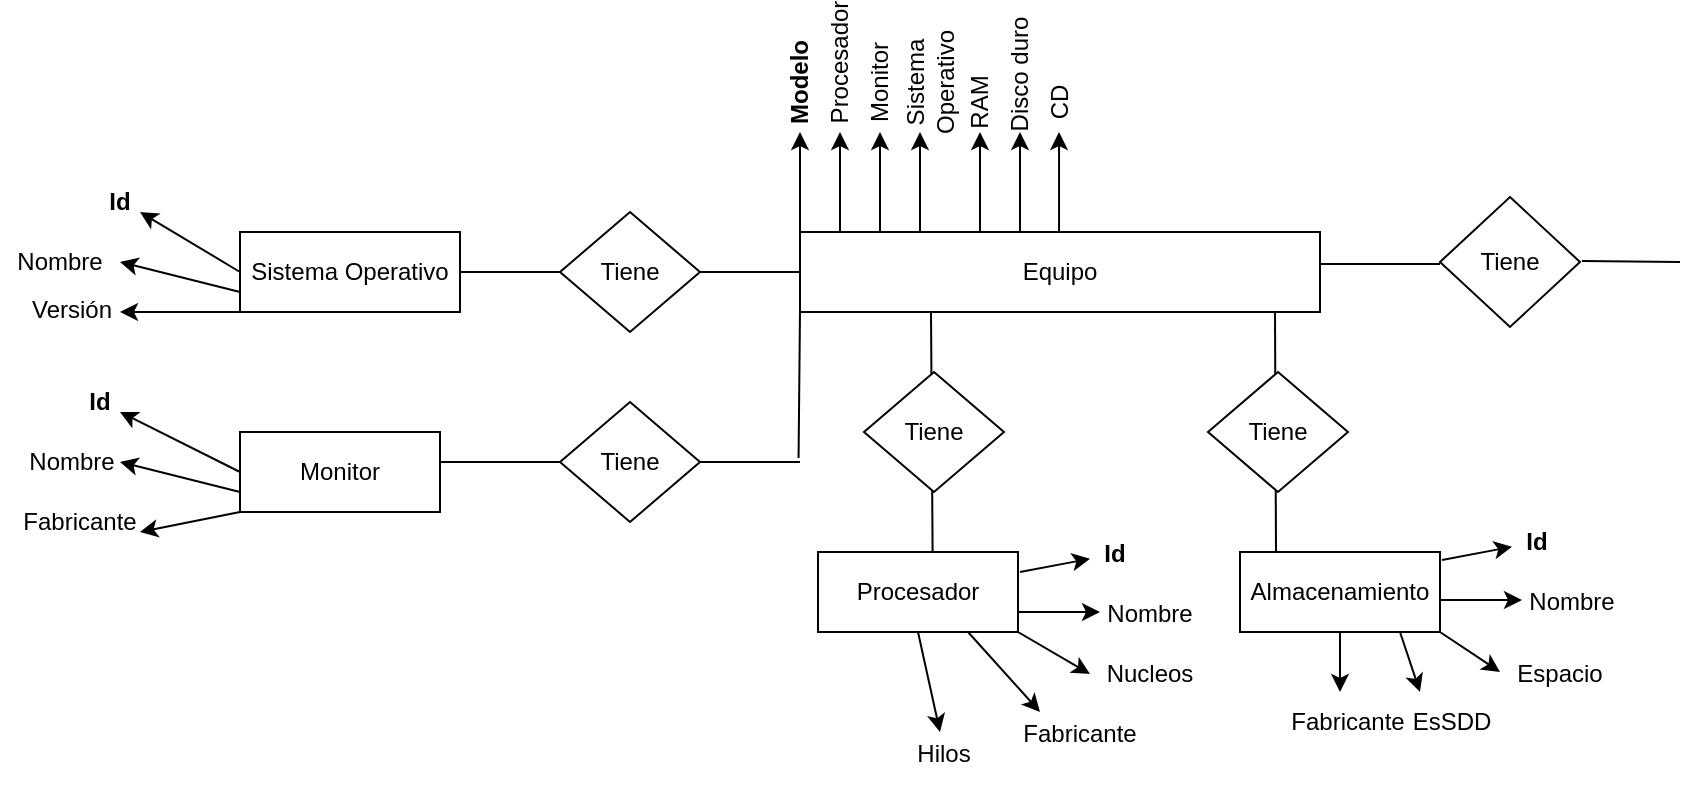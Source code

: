 <mxfile version="21.6.9" type="github">
  <diagram name="Página-1" id="P2A4Sfra9en7qMQ8whSB">
    <mxGraphModel dx="1657" dy="458" grid="1" gridSize="10" guides="1" tooltips="1" connect="1" arrows="1" fold="1" page="1" pageScale="1" pageWidth="827" pageHeight="1169" math="0" shadow="0">
      <root>
        <mxCell id="0" />
        <mxCell id="1" parent="0" />
        <mxCell id="1OxhSHy_IJ5MPEiyYSiC-64" value="" style="endArrow=none;html=1;rounded=0;entryX=0;entryY=1;entryDx=0;entryDy=0;exitX=0.573;exitY=-0.01;exitDx=0;exitDy=0;exitPerimeter=0;" edge="1" parent="1" source="1OxhSHy_IJ5MPEiyYSiC-10">
          <mxGeometry relative="1" as="geometry">
            <mxPoint x="204.5" y="263" as="sourcePoint" />
            <mxPoint x="205.5" y="190" as="targetPoint" />
          </mxGeometry>
        </mxCell>
        <mxCell id="1OxhSHy_IJ5MPEiyYSiC-21" value="Tiene" style="rhombus;whiteSpace=wrap;html=1;" vertex="1" parent="1">
          <mxGeometry x="172" y="220" width="70" height="60" as="geometry" />
        </mxCell>
        <mxCell id="1OxhSHy_IJ5MPEiyYSiC-46" value="" style="line;strokeWidth=1;rotatable=0;dashed=0;labelPosition=right;align=left;verticalAlign=middle;spacingTop=0;spacingLeft=6;points=[];portConstraint=eastwest;" vertex="1" parent="1">
          <mxGeometry x="-40" y="260" width="180" height="10" as="geometry" />
        </mxCell>
        <mxCell id="1OxhSHy_IJ5MPEiyYSiC-36" value="" style="line;strokeWidth=1;rotatable=0;dashed=0;labelPosition=right;align=left;verticalAlign=middle;spacingTop=0;spacingLeft=6;points=[];portConstraint=eastwest;" vertex="1" parent="1">
          <mxGeometry x="-30" y="165" width="170" height="10" as="geometry" />
        </mxCell>
        <mxCell id="b9UUQTRulLSF2tCJGkN0-4" value="Tiene" style="rhombus;whiteSpace=wrap;html=1;" parent="1" vertex="1">
          <mxGeometry x="460" y="132.5" width="70" height="65" as="geometry" />
        </mxCell>
        <mxCell id="1OxhSHy_IJ5MPEiyYSiC-4" value="Equipo" style="whiteSpace=wrap;html=1;align=center;" vertex="1" parent="1">
          <mxGeometry x="140" y="150" width="260" height="40" as="geometry" />
        </mxCell>
        <mxCell id="1OxhSHy_IJ5MPEiyYSiC-7" value="" style="endArrow=classic;html=1;rounded=0;" edge="1" parent="1">
          <mxGeometry width="50" height="50" relative="1" as="geometry">
            <mxPoint x="140" y="150" as="sourcePoint" />
            <mxPoint x="140" y="100" as="targetPoint" />
          </mxGeometry>
        </mxCell>
        <mxCell id="1OxhSHy_IJ5MPEiyYSiC-8" value="Modelo" style="text;html=1;strokeColor=none;fillColor=none;align=center;verticalAlign=middle;whiteSpace=wrap;rounded=0;rotation=-90;fontStyle=1" vertex="1" parent="1">
          <mxGeometry x="110" y="60" width="60" height="30" as="geometry" />
        </mxCell>
        <mxCell id="1OxhSHy_IJ5MPEiyYSiC-10" value="Procesador" style="whiteSpace=wrap;html=1;align=center;" vertex="1" parent="1">
          <mxGeometry x="149" y="310" width="100" height="40" as="geometry" />
        </mxCell>
        <mxCell id="1OxhSHy_IJ5MPEiyYSiC-13" value="" style="endArrow=classic;html=1;rounded=0;" edge="1" parent="1" target="1OxhSHy_IJ5MPEiyYSiC-17">
          <mxGeometry width="50" height="50" relative="1" as="geometry">
            <mxPoint x="250" y="320" as="sourcePoint" />
            <mxPoint x="290" y="290" as="targetPoint" />
          </mxGeometry>
        </mxCell>
        <mxCell id="1OxhSHy_IJ5MPEiyYSiC-15" value="" style="endArrow=classic;html=1;rounded=0;" edge="1" parent="1">
          <mxGeometry width="50" height="50" relative="1" as="geometry">
            <mxPoint x="160" y="150" as="sourcePoint" />
            <mxPoint x="160" y="100" as="targetPoint" />
          </mxGeometry>
        </mxCell>
        <mxCell id="1OxhSHy_IJ5MPEiyYSiC-16" value="Procesador" style="text;html=1;strokeColor=none;fillColor=none;align=center;verticalAlign=middle;whiteSpace=wrap;rounded=0;rotation=-90;" vertex="1" parent="1">
          <mxGeometry x="130" y="50" width="60" height="30" as="geometry" />
        </mxCell>
        <mxCell id="1OxhSHy_IJ5MPEiyYSiC-17" value="Id" style="text;html=1;strokeColor=none;fillColor=none;align=center;verticalAlign=middle;whiteSpace=wrap;rounded=0;fontStyle=1" vertex="1" parent="1">
          <mxGeometry x="285" y="296" width="25" height="30" as="geometry" />
        </mxCell>
        <mxCell id="1OxhSHy_IJ5MPEiyYSiC-18" value="" style="endArrow=classic;html=1;rounded=0;exitX=1;exitY=0.75;exitDx=0;exitDy=0;" edge="1" parent="1" source="1OxhSHy_IJ5MPEiyYSiC-10">
          <mxGeometry width="50" height="50" relative="1" as="geometry">
            <mxPoint x="340" y="320" as="sourcePoint" />
            <mxPoint x="290" y="340" as="targetPoint" />
          </mxGeometry>
        </mxCell>
        <mxCell id="1OxhSHy_IJ5MPEiyYSiC-19" value="Nombre" style="text;html=1;strokeColor=none;fillColor=none;align=center;verticalAlign=middle;whiteSpace=wrap;rounded=0;" vertex="1" parent="1">
          <mxGeometry x="285" y="326" width="60" height="30" as="geometry" />
        </mxCell>
        <mxCell id="1OxhSHy_IJ5MPEiyYSiC-25" value="Sistema Operativo" style="whiteSpace=wrap;html=1;align=center;" vertex="1" parent="1">
          <mxGeometry x="-140" y="150" width="110" height="40" as="geometry" />
        </mxCell>
        <mxCell id="1OxhSHy_IJ5MPEiyYSiC-26" value="Tiene" style="rhombus;whiteSpace=wrap;html=1;" vertex="1" parent="1">
          <mxGeometry x="20" y="140" width="70" height="60" as="geometry" />
        </mxCell>
        <mxCell id="1OxhSHy_IJ5MPEiyYSiC-27" value="Tiene" style="rhombus;whiteSpace=wrap;html=1;" vertex="1" parent="1">
          <mxGeometry x="20" y="235" width="70" height="60" as="geometry" />
        </mxCell>
        <mxCell id="1OxhSHy_IJ5MPEiyYSiC-28" value="Monitor" style="whiteSpace=wrap;html=1;align=center;" vertex="1" parent="1">
          <mxGeometry x="-140" y="250" width="100" height="40" as="geometry" />
        </mxCell>
        <mxCell id="1OxhSHy_IJ5MPEiyYSiC-33" value="" style="endArrow=classic;html=1;rounded=0;exitX=0;exitY=0.5;exitDx=0;exitDy=0;" edge="1" parent="1" source="1OxhSHy_IJ5MPEiyYSiC-25">
          <mxGeometry width="50" height="50" relative="1" as="geometry">
            <mxPoint x="-200" y="180" as="sourcePoint" />
            <mxPoint x="-190" y="140" as="targetPoint" />
          </mxGeometry>
        </mxCell>
        <mxCell id="1OxhSHy_IJ5MPEiyYSiC-37" value="Id" style="text;html=1;strokeColor=none;fillColor=none;align=center;verticalAlign=middle;whiteSpace=wrap;rounded=0;fontStyle=1" vertex="1" parent="1">
          <mxGeometry x="-230" y="120" width="60" height="30" as="geometry" />
        </mxCell>
        <mxCell id="1OxhSHy_IJ5MPEiyYSiC-38" value="" style="endArrow=classic;html=1;rounded=0;exitX=0;exitY=0.75;exitDx=0;exitDy=0;entryX=1;entryY=0.5;entryDx=0;entryDy=0;" edge="1" parent="1" source="1OxhSHy_IJ5MPEiyYSiC-25" target="1OxhSHy_IJ5MPEiyYSiC-39">
          <mxGeometry width="50" height="50" relative="1" as="geometry">
            <mxPoint x="150" y="160" as="sourcePoint" />
            <mxPoint x="-200" y="170" as="targetPoint" />
          </mxGeometry>
        </mxCell>
        <mxCell id="1OxhSHy_IJ5MPEiyYSiC-39" value="Nombre" style="text;html=1;strokeColor=none;fillColor=none;align=center;verticalAlign=middle;whiteSpace=wrap;rounded=0;" vertex="1" parent="1">
          <mxGeometry x="-260" y="150" width="60" height="30" as="geometry" />
        </mxCell>
        <mxCell id="1OxhSHy_IJ5MPEiyYSiC-40" value="" style="endArrow=classic;html=1;rounded=0;exitX=0;exitY=1;exitDx=0;exitDy=0;" edge="1" parent="1" source="1OxhSHy_IJ5MPEiyYSiC-25">
          <mxGeometry width="50" height="50" relative="1" as="geometry">
            <mxPoint x="-150" y="190" as="sourcePoint" />
            <mxPoint x="-200" y="190" as="targetPoint" />
          </mxGeometry>
        </mxCell>
        <mxCell id="1OxhSHy_IJ5MPEiyYSiC-41" value="&lt;br&gt;Versión" style="text;html=1;strokeColor=none;fillColor=none;align=center;verticalAlign=middle;whiteSpace=wrap;rounded=0;" vertex="1" parent="1">
          <mxGeometry x="-254" y="166" width="60" height="30" as="geometry" />
        </mxCell>
        <mxCell id="1OxhSHy_IJ5MPEiyYSiC-47" value="" style="endArrow=none;html=1;rounded=0;entryX=0;entryY=1;entryDx=0;entryDy=0;exitX=0.996;exitY=0.295;exitDx=0;exitDy=0;exitPerimeter=0;" edge="1" parent="1" source="1OxhSHy_IJ5MPEiyYSiC-46" target="1OxhSHy_IJ5MPEiyYSiC-4">
          <mxGeometry relative="1" as="geometry">
            <mxPoint y="230" as="sourcePoint" />
            <mxPoint x="160" y="230" as="targetPoint" />
          </mxGeometry>
        </mxCell>
        <mxCell id="1OxhSHy_IJ5MPEiyYSiC-48" value="" style="endArrow=classic;html=1;rounded=0;exitX=0;exitY=0.5;exitDx=0;exitDy=0;" edge="1" parent="1" source="1OxhSHy_IJ5MPEiyYSiC-28">
          <mxGeometry width="50" height="50" relative="1" as="geometry">
            <mxPoint x="60" y="250" as="sourcePoint" />
            <mxPoint x="-200" y="240" as="targetPoint" />
          </mxGeometry>
        </mxCell>
        <mxCell id="1OxhSHy_IJ5MPEiyYSiC-49" value="Id" style="text;html=1;strokeColor=none;fillColor=none;align=center;verticalAlign=middle;whiteSpace=wrap;rounded=0;fontStyle=1" vertex="1" parent="1">
          <mxGeometry x="-240" y="220" width="60" height="30" as="geometry" />
        </mxCell>
        <mxCell id="1OxhSHy_IJ5MPEiyYSiC-50" value="" style="endArrow=classic;html=1;rounded=0;exitX=0;exitY=0.75;exitDx=0;exitDy=0;entryX=1;entryY=0.5;entryDx=0;entryDy=0;" edge="1" parent="1">
          <mxGeometry width="50" height="50" relative="1" as="geometry">
            <mxPoint x="-140" y="280" as="sourcePoint" />
            <mxPoint x="-200" y="265" as="targetPoint" />
          </mxGeometry>
        </mxCell>
        <mxCell id="1OxhSHy_IJ5MPEiyYSiC-51" value="Nombre" style="text;html=1;strokeColor=none;fillColor=none;align=center;verticalAlign=middle;whiteSpace=wrap;rounded=0;" vertex="1" parent="1">
          <mxGeometry x="-254" y="250" width="60" height="30" as="geometry" />
        </mxCell>
        <mxCell id="1OxhSHy_IJ5MPEiyYSiC-52" value="" style="endArrow=classic;html=1;rounded=0;exitX=0;exitY=1;exitDx=0;exitDy=0;" edge="1" parent="1" source="1OxhSHy_IJ5MPEiyYSiC-28">
          <mxGeometry width="50" height="50" relative="1" as="geometry">
            <mxPoint x="-150" y="290" as="sourcePoint" />
            <mxPoint x="-190" y="300" as="targetPoint" />
          </mxGeometry>
        </mxCell>
        <mxCell id="1OxhSHy_IJ5MPEiyYSiC-53" value="Fabricante" style="text;html=1;strokeColor=none;fillColor=none;align=center;verticalAlign=middle;whiteSpace=wrap;rounded=0;" vertex="1" parent="1">
          <mxGeometry x="-250" y="280" width="60" height="30" as="geometry" />
        </mxCell>
        <mxCell id="1OxhSHy_IJ5MPEiyYSiC-54" value="" style="endArrow=classic;html=1;rounded=0;" edge="1" parent="1">
          <mxGeometry width="50" height="50" relative="1" as="geometry">
            <mxPoint x="180" y="150" as="sourcePoint" />
            <mxPoint x="180" y="100" as="targetPoint" />
          </mxGeometry>
        </mxCell>
        <mxCell id="1OxhSHy_IJ5MPEiyYSiC-55" value="" style="endArrow=classic;html=1;rounded=0;" edge="1" parent="1">
          <mxGeometry width="50" height="50" relative="1" as="geometry">
            <mxPoint x="200" y="150" as="sourcePoint" />
            <mxPoint x="200" y="100" as="targetPoint" />
          </mxGeometry>
        </mxCell>
        <mxCell id="1OxhSHy_IJ5MPEiyYSiC-56" value="Sistema Operativo" style="text;html=1;strokeColor=none;fillColor=none;align=center;verticalAlign=middle;whiteSpace=wrap;rounded=0;rotation=-90;" vertex="1" parent="1">
          <mxGeometry x="175" y="60" width="60" height="30" as="geometry" />
        </mxCell>
        <mxCell id="1OxhSHy_IJ5MPEiyYSiC-57" value="Monitor" style="text;html=1;strokeColor=none;fillColor=none;align=center;verticalAlign=middle;whiteSpace=wrap;rounded=0;rotation=-90;" vertex="1" parent="1">
          <mxGeometry x="150" y="60" width="60" height="30" as="geometry" />
        </mxCell>
        <mxCell id="1OxhSHy_IJ5MPEiyYSiC-58" value="" style="endArrow=classic;html=1;rounded=0;" edge="1" parent="1">
          <mxGeometry width="50" height="50" relative="1" as="geometry">
            <mxPoint x="230" y="150" as="sourcePoint" />
            <mxPoint x="230" y="100" as="targetPoint" />
          </mxGeometry>
        </mxCell>
        <mxCell id="1OxhSHy_IJ5MPEiyYSiC-59" value="RAM" style="text;html=1;strokeColor=none;fillColor=none;align=center;verticalAlign=middle;whiteSpace=wrap;rounded=0;rotation=-90;" vertex="1" parent="1">
          <mxGeometry x="200" y="70" width="60" height="30" as="geometry" />
        </mxCell>
        <mxCell id="1OxhSHy_IJ5MPEiyYSiC-65" value="" style="endArrow=classic;html=1;rounded=0;exitX=1;exitY=1;exitDx=0;exitDy=0;entryX=0;entryY=0.5;entryDx=0;entryDy=0;" edge="1" parent="1" source="1OxhSHy_IJ5MPEiyYSiC-10" target="1OxhSHy_IJ5MPEiyYSiC-66">
          <mxGeometry width="50" height="50" relative="1" as="geometry">
            <mxPoint x="180" y="330" as="sourcePoint" />
            <mxPoint x="280" y="390" as="targetPoint" />
          </mxGeometry>
        </mxCell>
        <mxCell id="1OxhSHy_IJ5MPEiyYSiC-66" value="Nucleos" style="text;html=1;strokeColor=none;fillColor=none;align=center;verticalAlign=middle;whiteSpace=wrap;rounded=0;" vertex="1" parent="1">
          <mxGeometry x="285" y="356" width="60" height="30" as="geometry" />
        </mxCell>
        <mxCell id="1OxhSHy_IJ5MPEiyYSiC-68" value="" style="endArrow=classic;html=1;rounded=0;exitX=0.75;exitY=1;exitDx=0;exitDy=0;" edge="1" parent="1" source="1OxhSHy_IJ5MPEiyYSiC-10">
          <mxGeometry width="50" height="50" relative="1" as="geometry">
            <mxPoint x="180" y="330" as="sourcePoint" />
            <mxPoint x="260" y="390" as="targetPoint" />
          </mxGeometry>
        </mxCell>
        <mxCell id="1OxhSHy_IJ5MPEiyYSiC-69" value="Fabricante" style="text;html=1;strokeColor=none;fillColor=none;align=center;verticalAlign=middle;whiteSpace=wrap;rounded=0;" vertex="1" parent="1">
          <mxGeometry x="250" y="386" width="60" height="30" as="geometry" />
        </mxCell>
        <mxCell id="1OxhSHy_IJ5MPEiyYSiC-72" value="" style="endArrow=classic;html=1;rounded=0;exitX=0.5;exitY=1;exitDx=0;exitDy=0;" edge="1" parent="1" source="1OxhSHy_IJ5MPEiyYSiC-10">
          <mxGeometry width="50" height="50" relative="1" as="geometry">
            <mxPoint x="180" y="330" as="sourcePoint" />
            <mxPoint x="210" y="400" as="targetPoint" />
          </mxGeometry>
        </mxCell>
        <mxCell id="1OxhSHy_IJ5MPEiyYSiC-73" value="Hilos" style="text;html=1;strokeColor=none;fillColor=none;align=center;verticalAlign=middle;whiteSpace=wrap;rounded=0;" vertex="1" parent="1">
          <mxGeometry x="182" y="396" width="60" height="30" as="geometry" />
        </mxCell>
        <mxCell id="1OxhSHy_IJ5MPEiyYSiC-74" value="" style="endArrow=classic;html=1;rounded=0;" edge="1" parent="1">
          <mxGeometry width="50" height="50" relative="1" as="geometry">
            <mxPoint x="250" y="150" as="sourcePoint" />
            <mxPoint x="250" y="100" as="targetPoint" />
          </mxGeometry>
        </mxCell>
        <mxCell id="1OxhSHy_IJ5MPEiyYSiC-75" value="Disco duro" style="text;html=1;strokeColor=none;fillColor=none;align=center;verticalAlign=middle;whiteSpace=wrap;rounded=0;rotation=-90;" vertex="1" parent="1">
          <mxGeometry x="220" y="56" width="60" height="30" as="geometry" />
        </mxCell>
        <mxCell id="1OxhSHy_IJ5MPEiyYSiC-76" value="" style="endArrow=none;html=1;rounded=0;entryX=0;entryY=1;entryDx=0;entryDy=0;exitX=0.573;exitY=-0.01;exitDx=0;exitDy=0;exitPerimeter=0;" edge="1" parent="1">
          <mxGeometry relative="1" as="geometry">
            <mxPoint x="378" y="310" as="sourcePoint" />
            <mxPoint x="377.5" y="190" as="targetPoint" />
          </mxGeometry>
        </mxCell>
        <mxCell id="1OxhSHy_IJ5MPEiyYSiC-77" value="Tiene" style="rhombus;whiteSpace=wrap;html=1;" vertex="1" parent="1">
          <mxGeometry x="344" y="220" width="70" height="60" as="geometry" />
        </mxCell>
        <mxCell id="1OxhSHy_IJ5MPEiyYSiC-79" value="Almacenamiento" style="whiteSpace=wrap;html=1;align=center;" vertex="1" parent="1">
          <mxGeometry x="360" y="310" width="100" height="40" as="geometry" />
        </mxCell>
        <mxCell id="1OxhSHy_IJ5MPEiyYSiC-85" value="" style="endArrow=classic;html=1;rounded=0;" edge="1" parent="1" target="1OxhSHy_IJ5MPEiyYSiC-86">
          <mxGeometry width="50" height="50" relative="1" as="geometry">
            <mxPoint x="461" y="314" as="sourcePoint" />
            <mxPoint x="501" y="284" as="targetPoint" />
          </mxGeometry>
        </mxCell>
        <mxCell id="1OxhSHy_IJ5MPEiyYSiC-86" value="Id" style="text;html=1;strokeColor=none;fillColor=none;align=center;verticalAlign=middle;whiteSpace=wrap;rounded=0;fontStyle=1" vertex="1" parent="1">
          <mxGeometry x="496" y="290" width="25" height="30" as="geometry" />
        </mxCell>
        <mxCell id="1OxhSHy_IJ5MPEiyYSiC-87" value="" style="endArrow=classic;html=1;rounded=0;exitX=1;exitY=0.75;exitDx=0;exitDy=0;" edge="1" parent="1">
          <mxGeometry width="50" height="50" relative="1" as="geometry">
            <mxPoint x="460" y="334" as="sourcePoint" />
            <mxPoint x="501" y="334" as="targetPoint" />
          </mxGeometry>
        </mxCell>
        <mxCell id="1OxhSHy_IJ5MPEiyYSiC-88" value="Nombre" style="text;html=1;strokeColor=none;fillColor=none;align=center;verticalAlign=middle;whiteSpace=wrap;rounded=0;" vertex="1" parent="1">
          <mxGeometry x="496" y="320" width="60" height="30" as="geometry" />
        </mxCell>
        <mxCell id="1OxhSHy_IJ5MPEiyYSiC-89" value="" style="endArrow=classic;html=1;rounded=0;exitX=1;exitY=1;exitDx=0;exitDy=0;" edge="1" parent="1" source="1OxhSHy_IJ5MPEiyYSiC-79">
          <mxGeometry width="50" height="50" relative="1" as="geometry">
            <mxPoint x="470" y="344" as="sourcePoint" />
            <mxPoint x="490" y="370" as="targetPoint" />
          </mxGeometry>
        </mxCell>
        <mxCell id="1OxhSHy_IJ5MPEiyYSiC-90" value="Espacio" style="text;html=1;strokeColor=none;fillColor=none;align=center;verticalAlign=middle;whiteSpace=wrap;rounded=0;" vertex="1" parent="1">
          <mxGeometry x="490" y="356" width="60" height="30" as="geometry" />
        </mxCell>
        <mxCell id="1OxhSHy_IJ5MPEiyYSiC-92" value="" style="endArrow=classic;html=1;rounded=0;" edge="1" parent="1">
          <mxGeometry width="50" height="50" relative="1" as="geometry">
            <mxPoint x="440" y="350" as="sourcePoint" />
            <mxPoint x="450" y="380" as="targetPoint" />
          </mxGeometry>
        </mxCell>
        <mxCell id="1OxhSHy_IJ5MPEiyYSiC-93" value="EsSDD" style="text;html=1;strokeColor=none;fillColor=none;align=center;verticalAlign=middle;whiteSpace=wrap;rounded=0;" vertex="1" parent="1">
          <mxGeometry x="436" y="380" width="60" height="30" as="geometry" />
        </mxCell>
        <mxCell id="1OxhSHy_IJ5MPEiyYSiC-94" value="" style="endArrow=classic;html=1;rounded=0;exitX=0.5;exitY=1;exitDx=0;exitDy=0;" edge="1" parent="1" source="1OxhSHy_IJ5MPEiyYSiC-79">
          <mxGeometry width="50" height="50" relative="1" as="geometry">
            <mxPoint x="450" y="360" as="sourcePoint" />
            <mxPoint x="410" y="380" as="targetPoint" />
          </mxGeometry>
        </mxCell>
        <mxCell id="1OxhSHy_IJ5MPEiyYSiC-95" value="Fabricante" style="text;html=1;strokeColor=none;fillColor=none;align=center;verticalAlign=middle;whiteSpace=wrap;rounded=0;" vertex="1" parent="1">
          <mxGeometry x="384" y="380" width="60" height="30" as="geometry" />
        </mxCell>
        <mxCell id="1OxhSHy_IJ5MPEiyYSiC-96" value="" style="endArrow=classic;html=1;rounded=0;" edge="1" parent="1">
          <mxGeometry width="50" height="50" relative="1" as="geometry">
            <mxPoint x="269.52" y="150" as="sourcePoint" />
            <mxPoint x="269.52" y="100" as="targetPoint" />
          </mxGeometry>
        </mxCell>
        <mxCell id="1OxhSHy_IJ5MPEiyYSiC-97" value="CD" style="text;html=1;strokeColor=none;fillColor=none;align=center;verticalAlign=middle;whiteSpace=wrap;rounded=0;rotation=-90;" vertex="1" parent="1">
          <mxGeometry x="240" y="70" width="60" height="30" as="geometry" />
        </mxCell>
        <mxCell id="1OxhSHy_IJ5MPEiyYSiC-99" value="" style="endArrow=none;html=1;rounded=0;" edge="1" parent="1">
          <mxGeometry width="50" height="50" relative="1" as="geometry">
            <mxPoint x="400" y="166" as="sourcePoint" />
            <mxPoint x="460" y="166" as="targetPoint" />
          </mxGeometry>
        </mxCell>
        <mxCell id="1OxhSHy_IJ5MPEiyYSiC-105" value="" style="endArrow=none;html=1;rounded=0;" edge="1" parent="1">
          <mxGeometry width="50" height="50" relative="1" as="geometry">
            <mxPoint x="531" y="164.52" as="sourcePoint" />
            <mxPoint x="580" y="165" as="targetPoint" />
          </mxGeometry>
        </mxCell>
      </root>
    </mxGraphModel>
  </diagram>
</mxfile>
